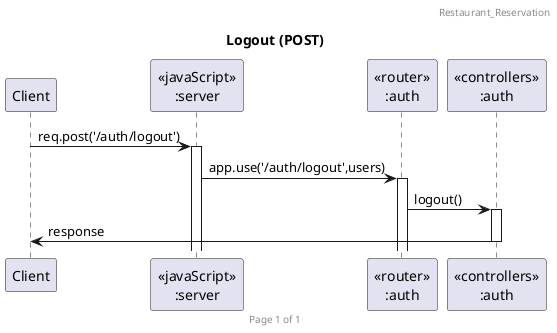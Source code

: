 @startuml Restautrant logout(POST)

header Restaurant_Reservation
footer Page %page% of %lastpage%
title "Logout (POST)"

participant "Client" as client
participant "<<javaScript>>\n:server" as server
participant "<<router>>\n:auth" as routerAuth
' participant "<<mittleware>>\n:auth" as middlewareAuth
participant "<<controllers>>\n:auth" as controllersAuth
' participant "<<model>>\n:User" as modelUser
' database "<<MongoDB>>\n:users" as UserDatabase

client->server ++:req.post('/auth/logout')
server->routerAuth ++:app.use('/auth/logout',users)
routerAuth -> controllersAuth ++:logout()
' controllersAuth->modelUser++:find(email)
' modelUser ->UserDatabase ++: UserSchema
' UserDatabase --> modelUser --: user
' modelUser --> controllersAuth --:user
' controllersAuth-->controllersAuth --:users
controllersAuth->client --:response

@enduml
